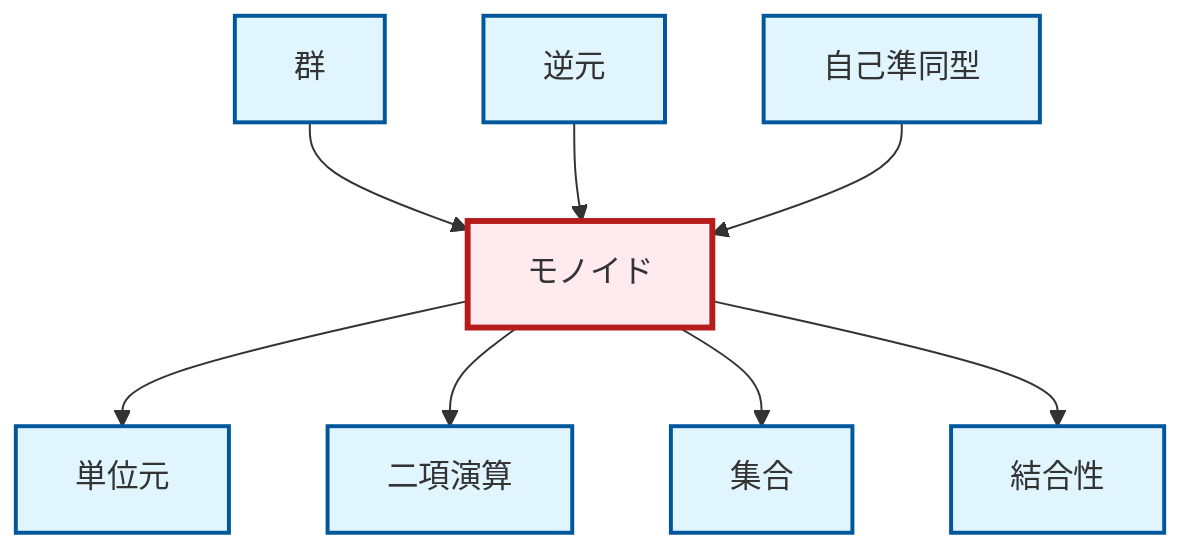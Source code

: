 graph TD
    classDef definition fill:#e1f5fe,stroke:#01579b,stroke-width:2px
    classDef theorem fill:#f3e5f5,stroke:#4a148c,stroke-width:2px
    classDef axiom fill:#fff3e0,stroke:#e65100,stroke-width:2px
    classDef example fill:#e8f5e9,stroke:#1b5e20,stroke-width:2px
    classDef current fill:#ffebee,stroke:#b71c1c,stroke-width:3px
    def-inverse-element["逆元"]:::definition
    def-associativity["結合性"]:::definition
    def-monoid["モノイド"]:::definition
    def-group["群"]:::definition
    def-set["集合"]:::definition
    def-binary-operation["二項演算"]:::definition
    def-endomorphism["自己準同型"]:::definition
    def-identity-element["単位元"]:::definition
    def-monoid --> def-identity-element
    def-group --> def-monoid
    def-monoid --> def-binary-operation
    def-monoid --> def-set
    def-inverse-element --> def-monoid
    def-endomorphism --> def-monoid
    def-monoid --> def-associativity
    class def-monoid current